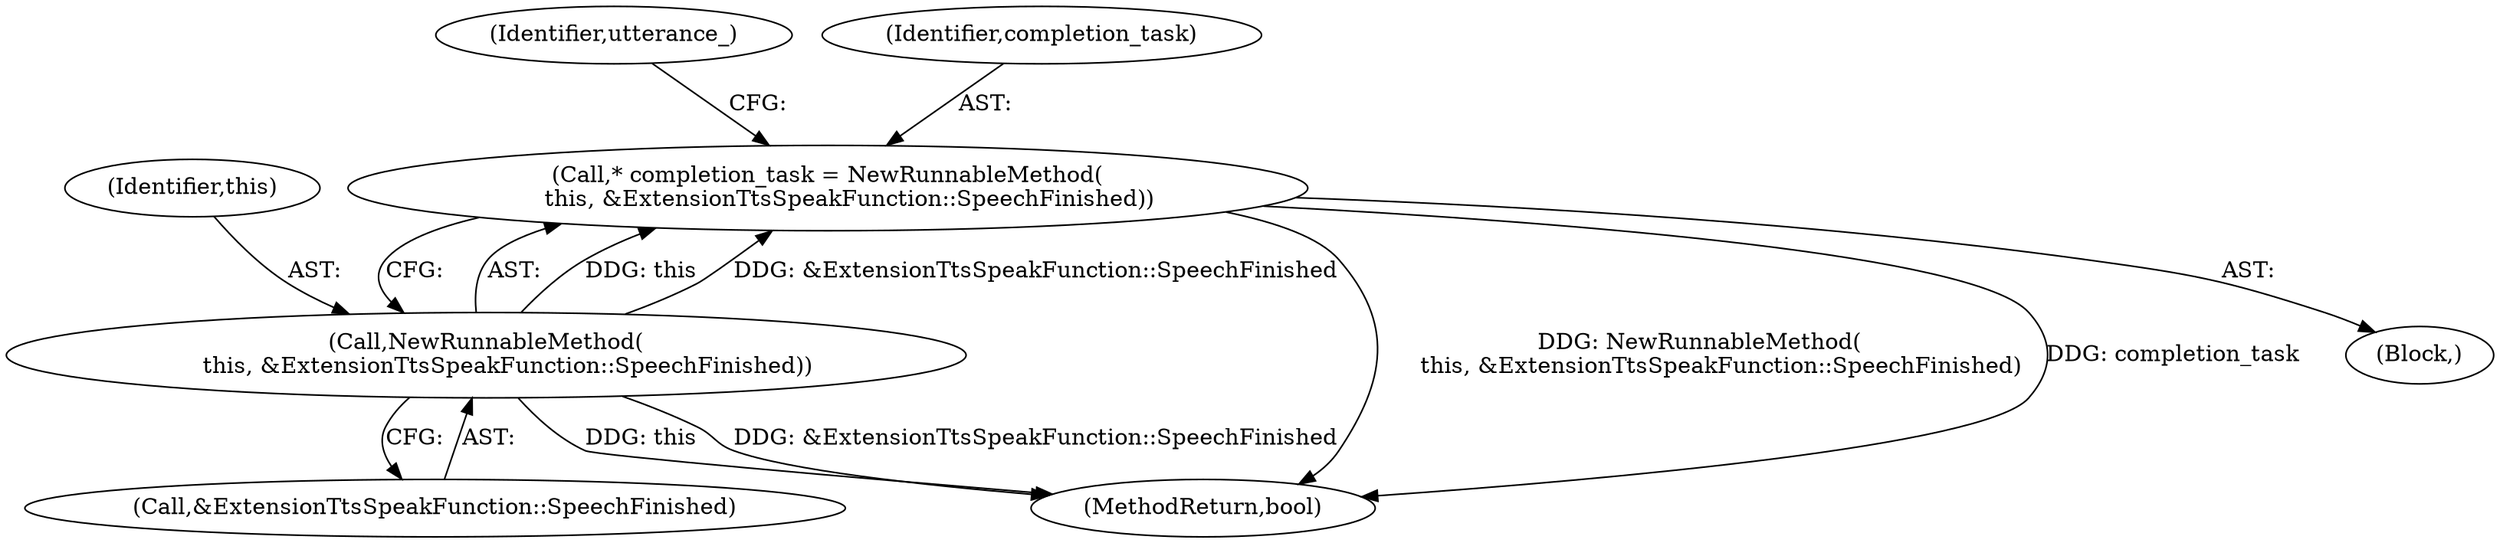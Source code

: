 digraph "1_Chrome_c63f2b7fe4fe2977f858a8e36d5f48db17eff2e7_11@pointer" {
"1000123" [label="(Call,* completion_task = NewRunnableMethod(\n      this, &ExtensionTtsSpeakFunction::SpeechFinished))"];
"1000125" [label="(Call,NewRunnableMethod(\n      this, &ExtensionTtsSpeakFunction::SpeechFinished))"];
"1000102" [label="(Block,)"];
"1000138" [label="(MethodReturn,bool)"];
"1000126" [label="(Identifier,this)"];
"1000130" [label="(Identifier,utterance_)"];
"1000123" [label="(Call,* completion_task = NewRunnableMethod(\n      this, &ExtensionTtsSpeakFunction::SpeechFinished))"];
"1000124" [label="(Identifier,completion_task)"];
"1000127" [label="(Call,&ExtensionTtsSpeakFunction::SpeechFinished)"];
"1000125" [label="(Call,NewRunnableMethod(\n      this, &ExtensionTtsSpeakFunction::SpeechFinished))"];
"1000123" -> "1000102"  [label="AST: "];
"1000123" -> "1000125"  [label="CFG: "];
"1000124" -> "1000123"  [label="AST: "];
"1000125" -> "1000123"  [label="AST: "];
"1000130" -> "1000123"  [label="CFG: "];
"1000123" -> "1000138"  [label="DDG: NewRunnableMethod(\n      this, &ExtensionTtsSpeakFunction::SpeechFinished)"];
"1000123" -> "1000138"  [label="DDG: completion_task"];
"1000125" -> "1000123"  [label="DDG: this"];
"1000125" -> "1000123"  [label="DDG: &ExtensionTtsSpeakFunction::SpeechFinished"];
"1000125" -> "1000127"  [label="CFG: "];
"1000126" -> "1000125"  [label="AST: "];
"1000127" -> "1000125"  [label="AST: "];
"1000125" -> "1000138"  [label="DDG: this"];
"1000125" -> "1000138"  [label="DDG: &ExtensionTtsSpeakFunction::SpeechFinished"];
}
